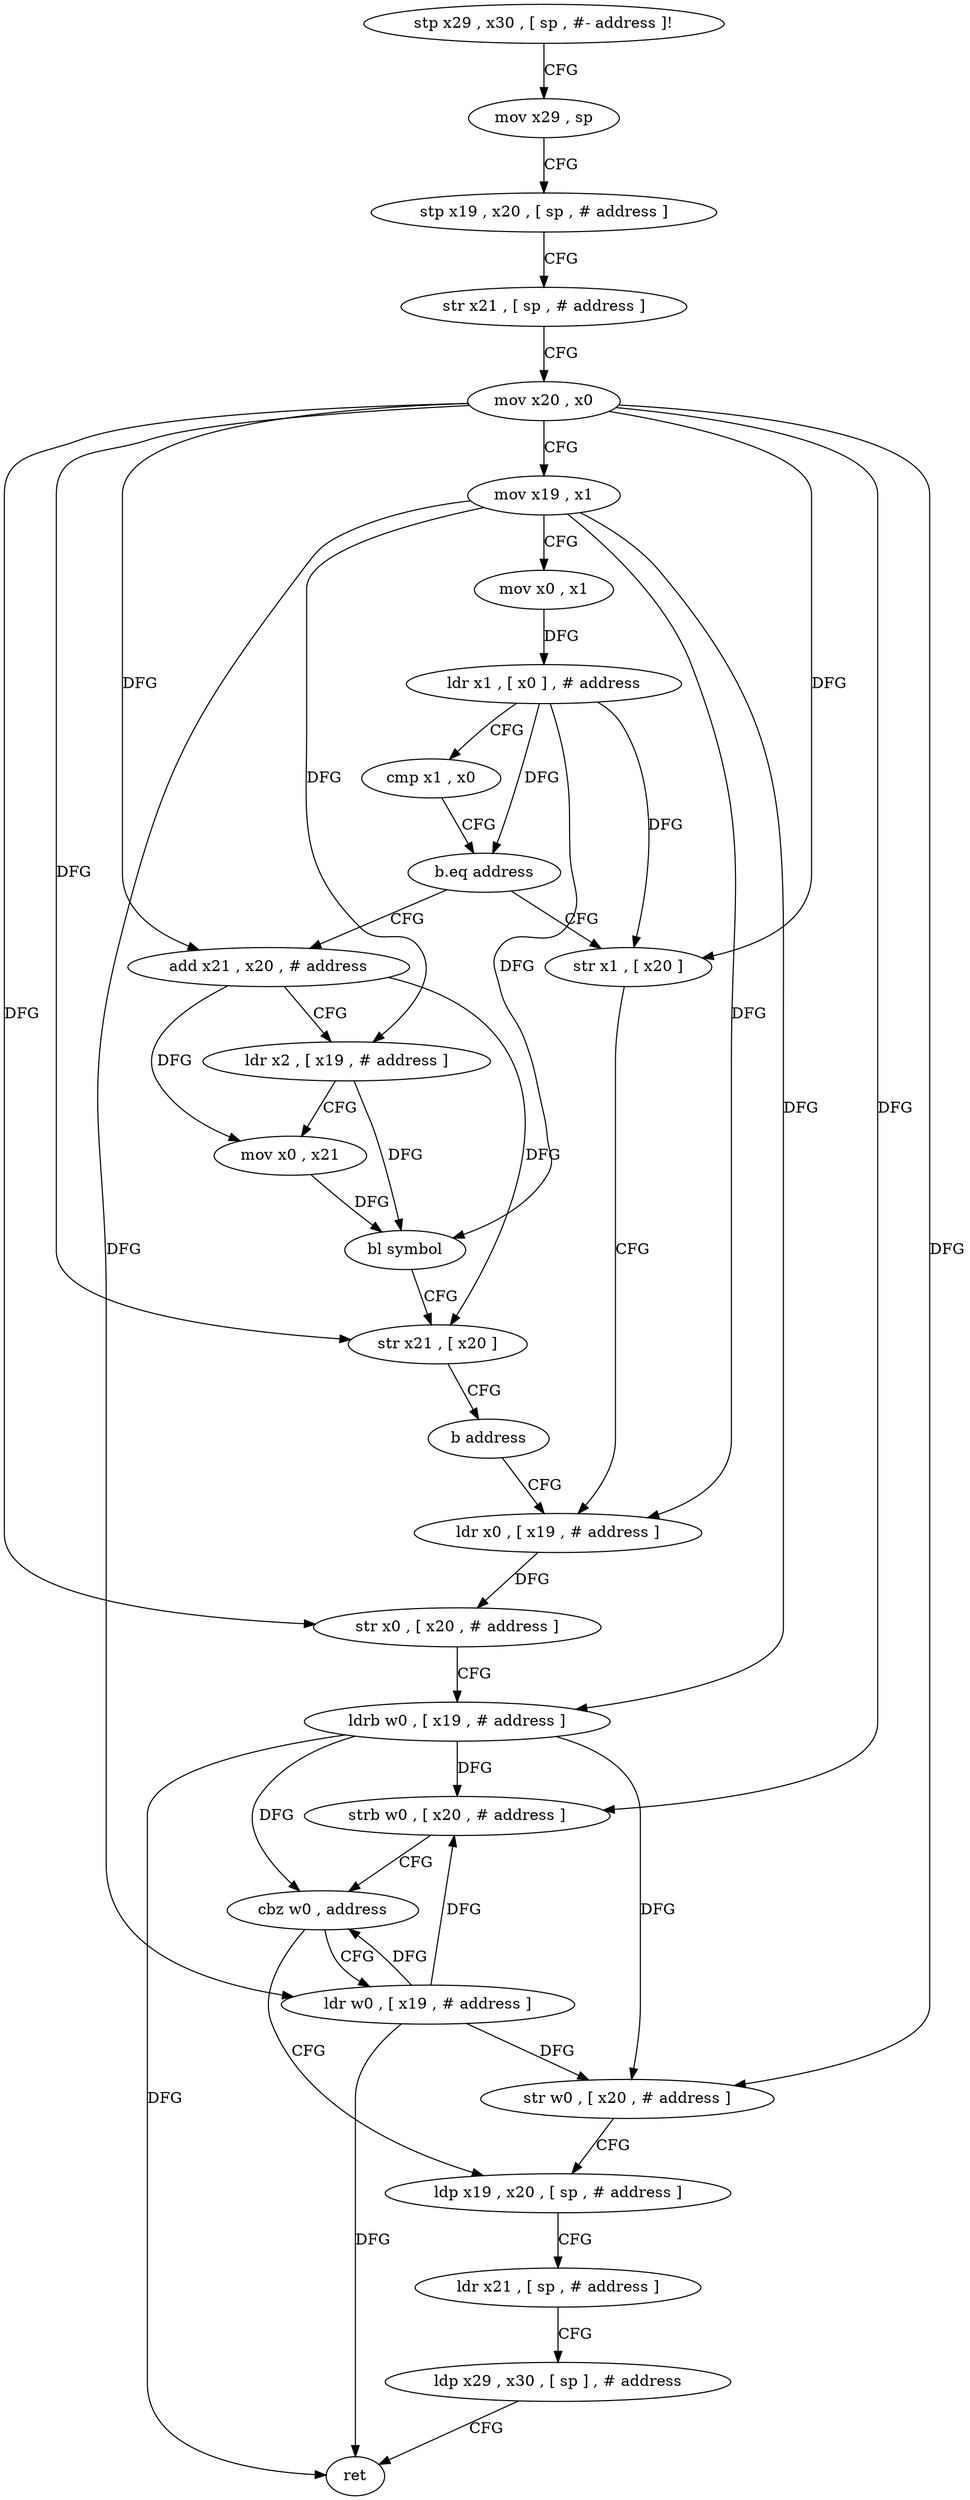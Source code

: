 digraph "func" {
"4397432" [label = "stp x29 , x30 , [ sp , #- address ]!" ]
"4397436" [label = "mov x29 , sp" ]
"4397440" [label = "stp x19 , x20 , [ sp , # address ]" ]
"4397444" [label = "str x21 , [ sp , # address ]" ]
"4397448" [label = "mov x20 , x0" ]
"4397452" [label = "mov x19 , x1" ]
"4397456" [label = "mov x0 , x1" ]
"4397460" [label = "ldr x1 , [ x0 ] , # address" ]
"4397464" [label = "cmp x1 , x0" ]
"4397468" [label = "b.eq address" ]
"4397520" [label = "add x21 , x20 , # address" ]
"4397472" [label = "str x1 , [ x20 ]" ]
"4397524" [label = "ldr x2 , [ x19 , # address ]" ]
"4397528" [label = "mov x0 , x21" ]
"4397532" [label = "bl symbol" ]
"4397536" [label = "str x21 , [ x20 ]" ]
"4397540" [label = "b address" ]
"4397476" [label = "ldr x0 , [ x19 , # address ]" ]
"4397480" [label = "str x0 , [ x20 , # address ]" ]
"4397484" [label = "ldrb w0 , [ x19 , # address ]" ]
"4397488" [label = "strb w0 , [ x20 , # address ]" ]
"4397492" [label = "cbz w0 , address" ]
"4397504" [label = "ldp x19 , x20 , [ sp , # address ]" ]
"4397496" [label = "ldr w0 , [ x19 , # address ]" ]
"4397508" [label = "ldr x21 , [ sp , # address ]" ]
"4397512" [label = "ldp x29 , x30 , [ sp ] , # address" ]
"4397516" [label = "ret" ]
"4397500" [label = "str w0 , [ x20 , # address ]" ]
"4397432" -> "4397436" [ label = "CFG" ]
"4397436" -> "4397440" [ label = "CFG" ]
"4397440" -> "4397444" [ label = "CFG" ]
"4397444" -> "4397448" [ label = "CFG" ]
"4397448" -> "4397452" [ label = "CFG" ]
"4397448" -> "4397520" [ label = "DFG" ]
"4397448" -> "4397536" [ label = "DFG" ]
"4397448" -> "4397472" [ label = "DFG" ]
"4397448" -> "4397480" [ label = "DFG" ]
"4397448" -> "4397488" [ label = "DFG" ]
"4397448" -> "4397500" [ label = "DFG" ]
"4397452" -> "4397456" [ label = "CFG" ]
"4397452" -> "4397524" [ label = "DFG" ]
"4397452" -> "4397476" [ label = "DFG" ]
"4397452" -> "4397484" [ label = "DFG" ]
"4397452" -> "4397496" [ label = "DFG" ]
"4397456" -> "4397460" [ label = "DFG" ]
"4397460" -> "4397464" [ label = "CFG" ]
"4397460" -> "4397468" [ label = "DFG" ]
"4397460" -> "4397532" [ label = "DFG" ]
"4397460" -> "4397472" [ label = "DFG" ]
"4397464" -> "4397468" [ label = "CFG" ]
"4397468" -> "4397520" [ label = "CFG" ]
"4397468" -> "4397472" [ label = "CFG" ]
"4397520" -> "4397524" [ label = "CFG" ]
"4397520" -> "4397528" [ label = "DFG" ]
"4397520" -> "4397536" [ label = "DFG" ]
"4397472" -> "4397476" [ label = "CFG" ]
"4397524" -> "4397528" [ label = "CFG" ]
"4397524" -> "4397532" [ label = "DFG" ]
"4397528" -> "4397532" [ label = "DFG" ]
"4397532" -> "4397536" [ label = "CFG" ]
"4397536" -> "4397540" [ label = "CFG" ]
"4397540" -> "4397476" [ label = "CFG" ]
"4397476" -> "4397480" [ label = "DFG" ]
"4397480" -> "4397484" [ label = "CFG" ]
"4397484" -> "4397488" [ label = "DFG" ]
"4397484" -> "4397492" [ label = "DFG" ]
"4397484" -> "4397516" [ label = "DFG" ]
"4397484" -> "4397500" [ label = "DFG" ]
"4397488" -> "4397492" [ label = "CFG" ]
"4397492" -> "4397504" [ label = "CFG" ]
"4397492" -> "4397496" [ label = "CFG" ]
"4397504" -> "4397508" [ label = "CFG" ]
"4397496" -> "4397500" [ label = "DFG" ]
"4397496" -> "4397488" [ label = "DFG" ]
"4397496" -> "4397492" [ label = "DFG" ]
"4397496" -> "4397516" [ label = "DFG" ]
"4397508" -> "4397512" [ label = "CFG" ]
"4397512" -> "4397516" [ label = "CFG" ]
"4397500" -> "4397504" [ label = "CFG" ]
}
